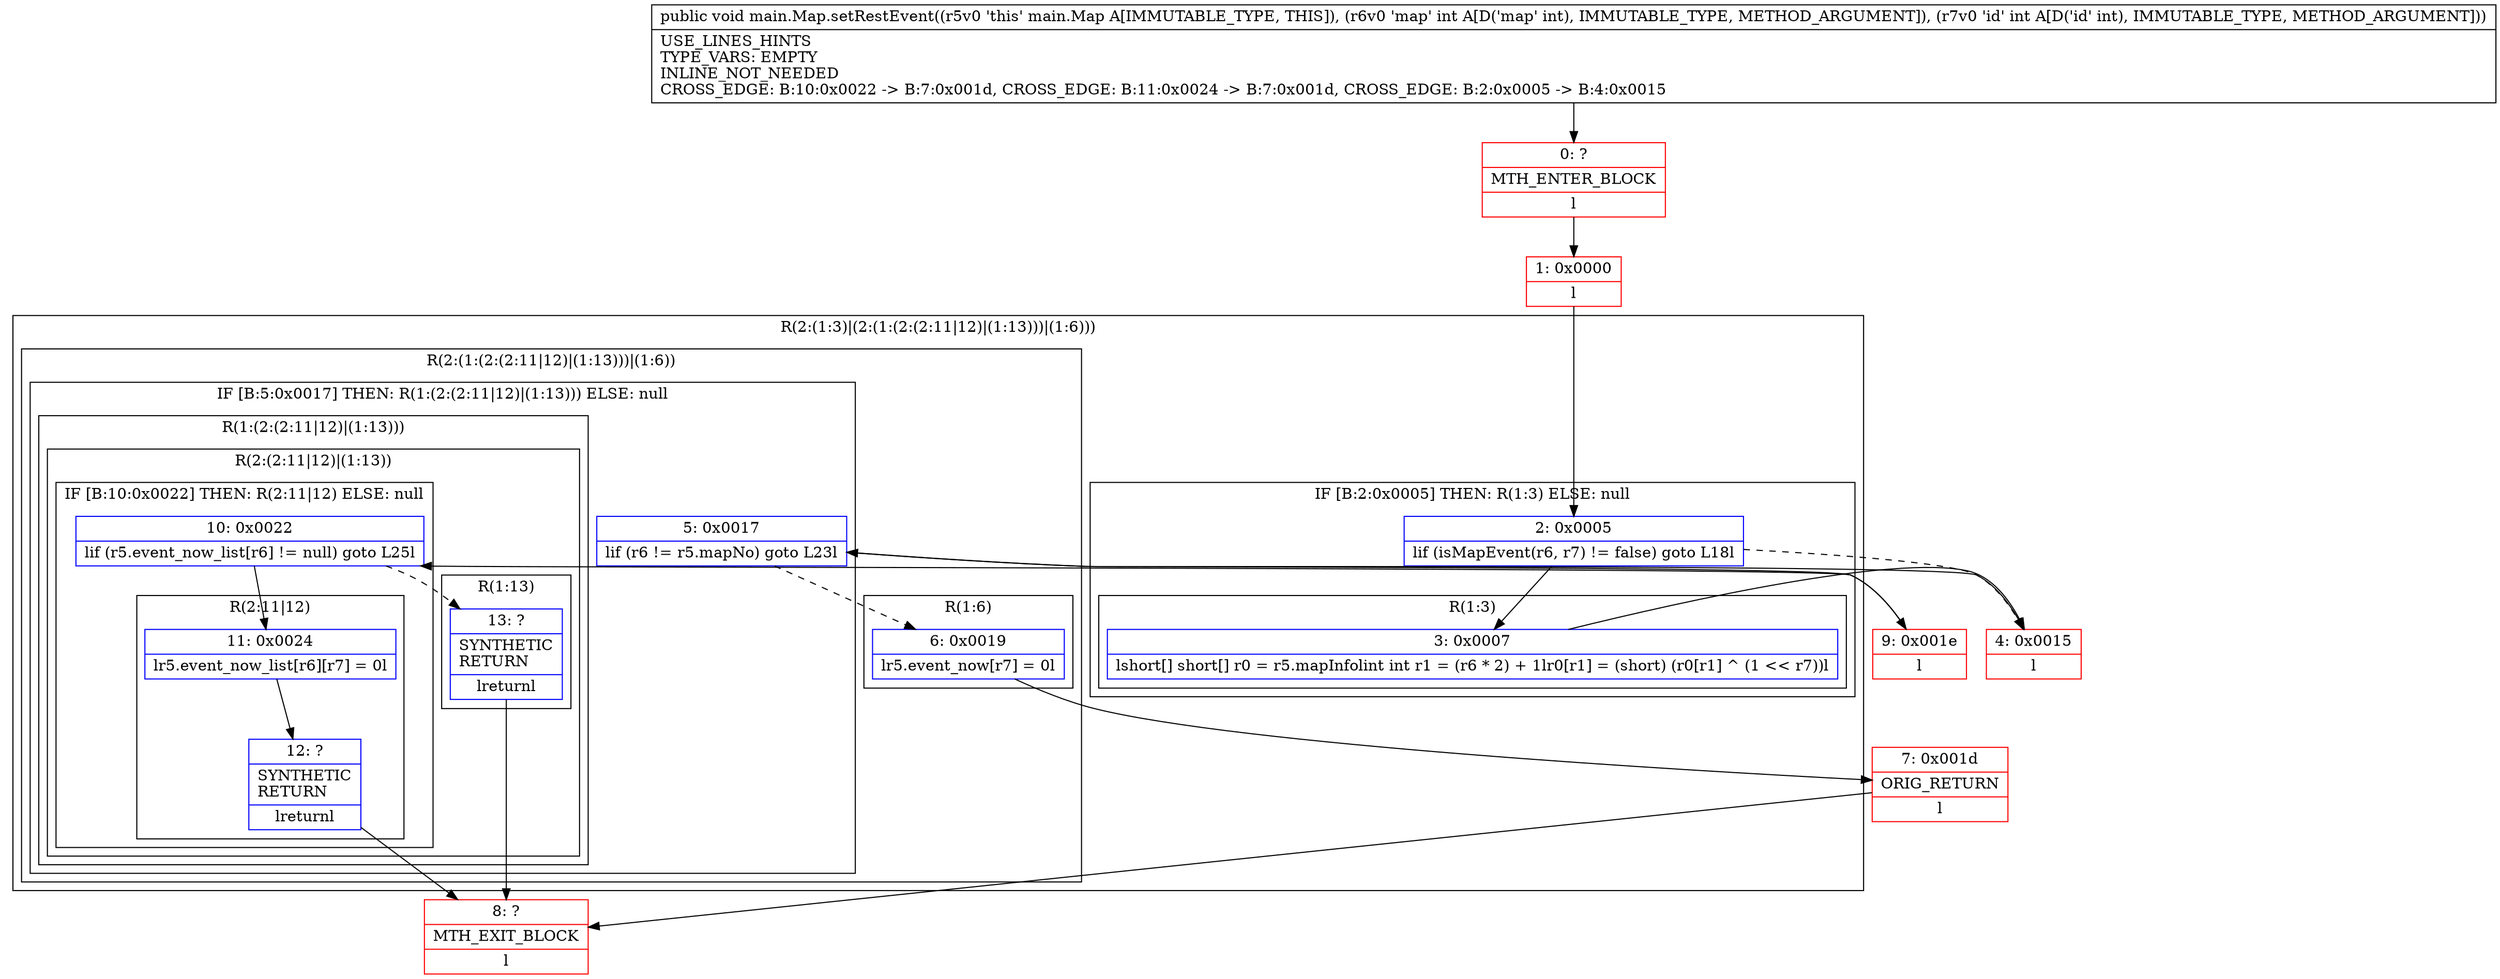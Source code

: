 digraph "CFG formain.Map.setRestEvent(II)V" {
subgraph cluster_Region_1699339785 {
label = "R(2:(1:3)|(2:(1:(2:(2:11|12)|(1:13)))|(1:6)))";
node [shape=record,color=blue];
subgraph cluster_IfRegion_356825871 {
label = "IF [B:2:0x0005] THEN: R(1:3) ELSE: null";
node [shape=record,color=blue];
Node_2 [shape=record,label="{2\:\ 0x0005|lif (isMapEvent(r6, r7) != false) goto L18l}"];
subgraph cluster_Region_210807968 {
label = "R(1:3)";
node [shape=record,color=blue];
Node_3 [shape=record,label="{3\:\ 0x0007|lshort[] short[] r0 = r5.mapInfolint int r1 = (r6 * 2) + 1lr0[r1] = (short) (r0[r1] ^ (1 \<\< r7))l}"];
}
}
subgraph cluster_Region_1744897466 {
label = "R(2:(1:(2:(2:11|12)|(1:13)))|(1:6))";
node [shape=record,color=blue];
subgraph cluster_IfRegion_304903206 {
label = "IF [B:5:0x0017] THEN: R(1:(2:(2:11|12)|(1:13))) ELSE: null";
node [shape=record,color=blue];
Node_5 [shape=record,label="{5\:\ 0x0017|lif (r6 != r5.mapNo) goto L23l}"];
subgraph cluster_Region_960387580 {
label = "R(1:(2:(2:11|12)|(1:13)))";
node [shape=record,color=blue];
subgraph cluster_Region_152178967 {
label = "R(2:(2:11|12)|(1:13))";
node [shape=record,color=blue];
subgraph cluster_IfRegion_1776216410 {
label = "IF [B:10:0x0022] THEN: R(2:11|12) ELSE: null";
node [shape=record,color=blue];
Node_10 [shape=record,label="{10\:\ 0x0022|lif (r5.event_now_list[r6] != null) goto L25l}"];
subgraph cluster_Region_404897027 {
label = "R(2:11|12)";
node [shape=record,color=blue];
Node_11 [shape=record,label="{11\:\ 0x0024|lr5.event_now_list[r6][r7] = 0l}"];
Node_12 [shape=record,label="{12\:\ ?|SYNTHETIC\lRETURN\l|lreturnl}"];
}
}
subgraph cluster_Region_1402496578 {
label = "R(1:13)";
node [shape=record,color=blue];
Node_13 [shape=record,label="{13\:\ ?|SYNTHETIC\lRETURN\l|lreturnl}"];
}
}
}
}
subgraph cluster_Region_1251692431 {
label = "R(1:6)";
node [shape=record,color=blue];
Node_6 [shape=record,label="{6\:\ 0x0019|lr5.event_now[r7] = 0l}"];
}
}
}
Node_0 [shape=record,color=red,label="{0\:\ ?|MTH_ENTER_BLOCK\l|l}"];
Node_1 [shape=record,color=red,label="{1\:\ 0x0000|l}"];
Node_4 [shape=record,color=red,label="{4\:\ 0x0015|l}"];
Node_7 [shape=record,color=red,label="{7\:\ 0x001d|ORIG_RETURN\l|l}"];
Node_8 [shape=record,color=red,label="{8\:\ ?|MTH_EXIT_BLOCK\l|l}"];
Node_9 [shape=record,color=red,label="{9\:\ 0x001e|l}"];
MethodNode[shape=record,label="{public void main.Map.setRestEvent((r5v0 'this' main.Map A[IMMUTABLE_TYPE, THIS]), (r6v0 'map' int A[D('map' int), IMMUTABLE_TYPE, METHOD_ARGUMENT]), (r7v0 'id' int A[D('id' int), IMMUTABLE_TYPE, METHOD_ARGUMENT]))  | USE_LINES_HINTS\lTYPE_VARS: EMPTY\lINLINE_NOT_NEEDED\lCROSS_EDGE: B:10:0x0022 \-\> B:7:0x001d, CROSS_EDGE: B:11:0x0024 \-\> B:7:0x001d, CROSS_EDGE: B:2:0x0005 \-\> B:4:0x0015\l}"];
MethodNode -> Node_0;
Node_2 -> Node_3;
Node_2 -> Node_4[style=dashed];
Node_3 -> Node_4;
Node_5 -> Node_6[style=dashed];
Node_5 -> Node_9;
Node_10 -> Node_11;
Node_10 -> Node_13[style=dashed];
Node_11 -> Node_12;
Node_12 -> Node_8;
Node_13 -> Node_8;
Node_6 -> Node_7;
Node_0 -> Node_1;
Node_1 -> Node_2;
Node_4 -> Node_5;
Node_7 -> Node_8;
Node_9 -> Node_10;
}

